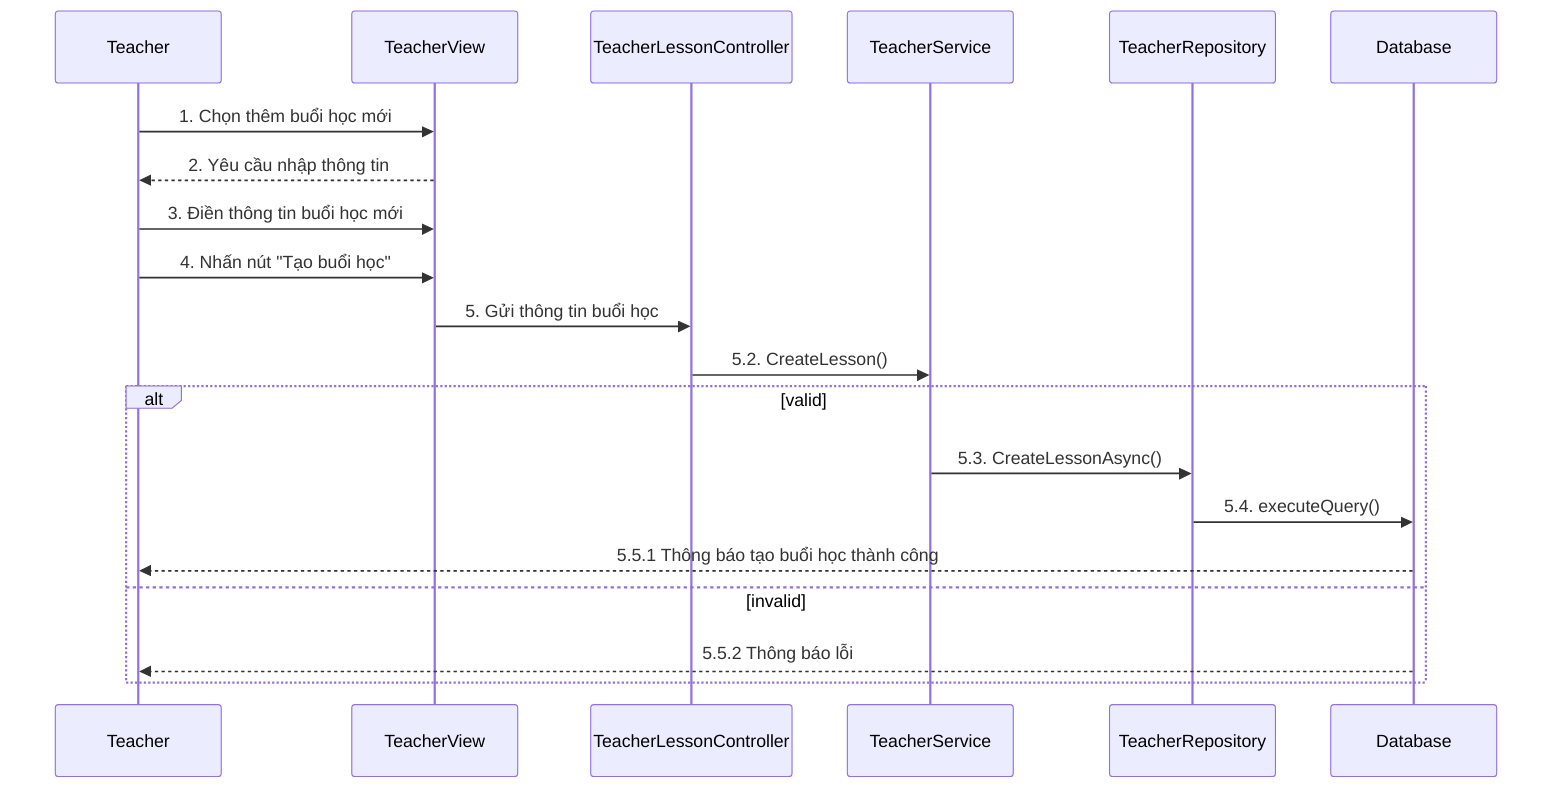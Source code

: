 sequenceDiagram
    participant Teacher
    participant TeacherView
    participant TeacherLessonController
    participant TeacherService
    participant TeacherRepository
    participant Database

    Teacher->>TeacherView: 1. Chọn thêm buổi học mới
    TeacherView-->>Teacher: 2. Yêu cầu nhập thông tin
    Teacher->>TeacherView: 3. Điền thông tin buổi học mới
    Teacher->>TeacherView: 4. Nhấn nút "Tạo buổi học"
    TeacherView->>TeacherLessonController: 5. Gửi thông tin buổi học
    TeacherLessonController->>TeacherService: 5.2. CreateLesson()
    alt valid
        TeacherService->>TeacherRepository: 5.3. CreateLessonAsync()
        TeacherRepository->>Database: 5.4. executeQuery()

        Database-->>Teacher: 5.5.1 Thông báo tạo buổi học thành công
    else invalid
        Database-->>Teacher: 5.5.2 Thông báo lỗi
    end